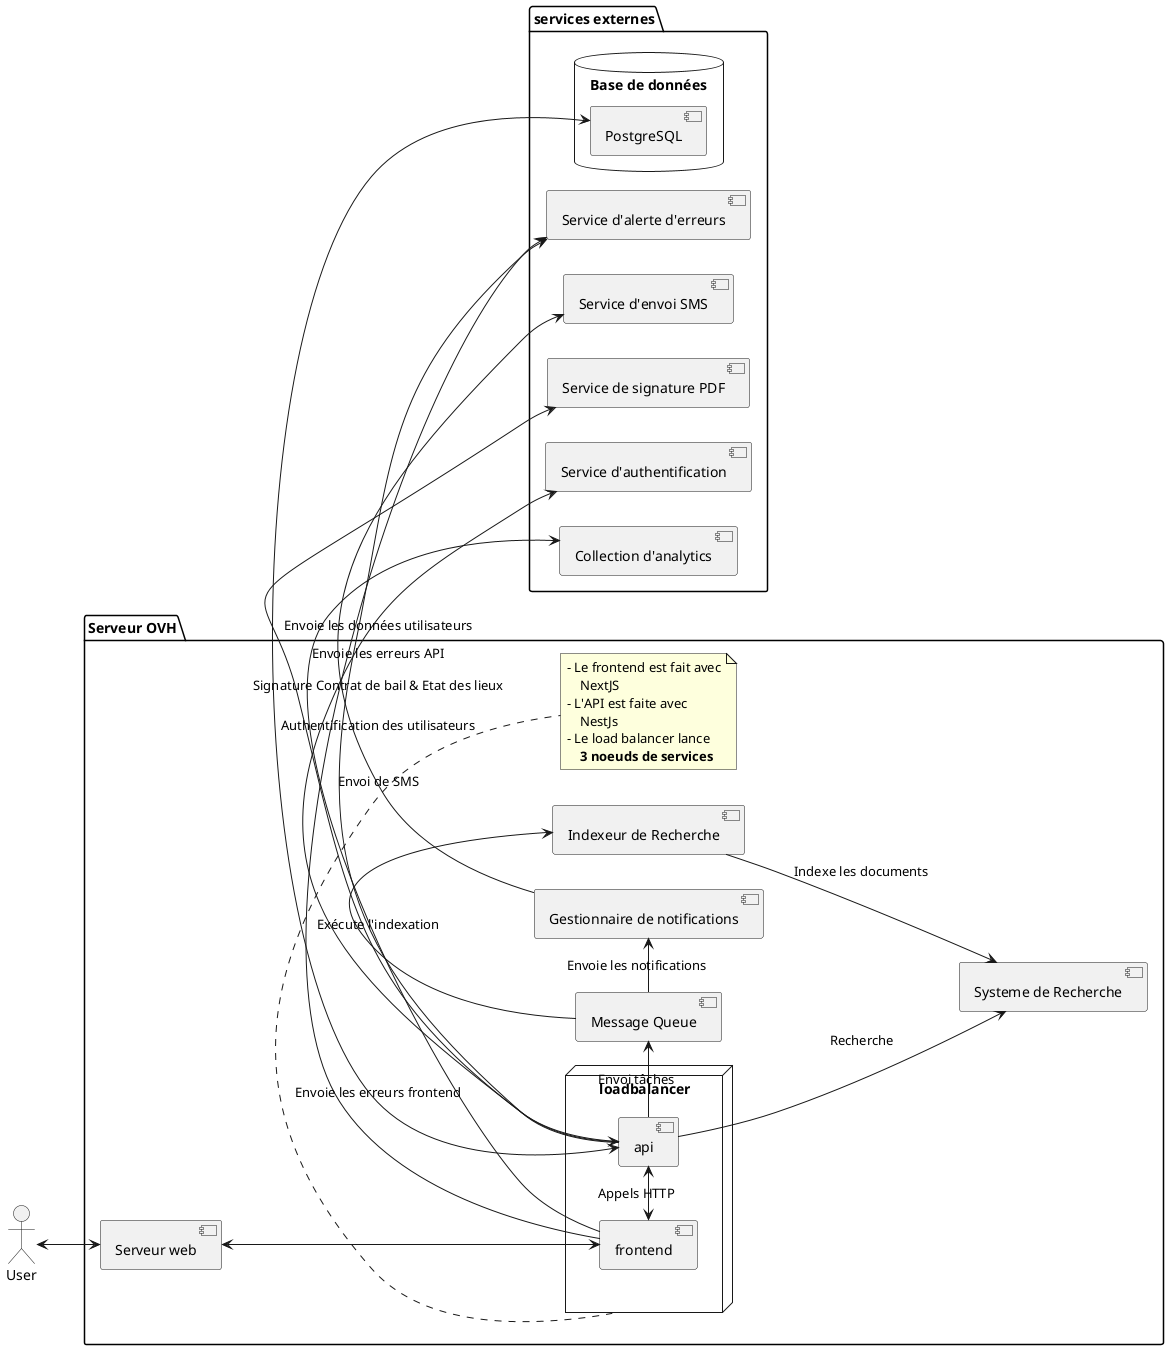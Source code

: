 @startuml "locaci architecture"

left to right direction

:User: as user

package "services externes" {
    database "Base de données" {
        [PostgreSQL] as db
    }

    [Service d'authentification] as auth0
    [Service d'envoi SMS] as twilio
    [Service d'alerte d'erreurs] as sentry
    [Collection d'analytics] as plausible
    [Service de signature PDF] as pdfsign
}
package "Serveur OVH" as server {
    node loadbalancer as lb {
        [frontend] as front
        [api] as api
    }

    [Message Queue] as redis
    [Indexeur de Recherche] as indexer
    [Gestionnaire de notifications] as notificator
    [Systeme de Recherche] as typesense
    [Serveur web] as nginx



    note bottom of lb
        - Le frontend est fait avec
            NextJS
        - L'API est faite avec
            NestJs
        - Le load balancer lance 
            **3 noeuds de services**
    end note

    front <-right-> api : Appels HTTP
    api <-right-> db
    api <-up-> auth0 : Authentification des utilisateurs
    
    api --right--> redis : "Envoi tâches"
    api -right-> typesense : "Recherche"
    api -up-> pdfsign : "Signature Contrat de bail & Etat des lieux"

    redis -right-> indexer  : Exécute l'indexation
    redis -right-> notificator  : Envoie les notifications
    
    notificator -up-> twilio : Envoi de SMS
    indexer --> typesense : Indexe les documents

    api -left-> sentry : Envoie les erreurs API
    front --> plausible : Envoie les données utilisateurs
    front --> sentry : Envoie les erreurs frontend
}




' Relations
nginx <-up-> user
nginx <-down-> front


@enduml